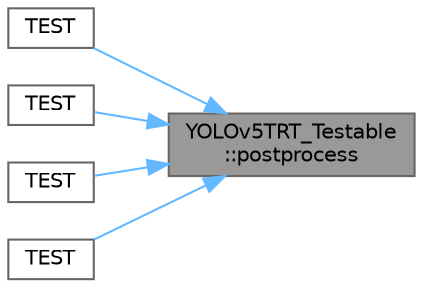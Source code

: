 digraph "YOLOv5TRT_Testable::postprocess"
{
 // LATEX_PDF_SIZE
  bgcolor="transparent";
  edge [fontname=Helvetica,fontsize=10,labelfontname=Helvetica,labelfontsize=10];
  node [fontname=Helvetica,fontsize=10,shape=box,height=0.2,width=0.4];
  rankdir="RL";
  Node1 [id="Node000001",label="YOLOv5TRT_Testable\l::postprocess",height=0.2,width=0.4,color="gray40", fillcolor="grey60", style="filled", fontcolor="black",tooltip="Pós-processa a saída do modelo, aplicando threshold de confiança e NMS."];
  Node1 -> Node2 [id="edge1_Node000001_Node000002",dir="back",color="steelblue1",style="solid",tooltip=" "];
  Node2 [id="Node000002",label="TEST",height=0.2,width=0.4,color="grey40", fillcolor="white", style="filled",URL="$test__YOLOv5TRT_8cpp.html#a3c40e6bfe8a390659ddde7df7e7bc773",tooltip=" "];
  Node1 -> Node3 [id="edge2_Node000001_Node000003",dir="back",color="steelblue1",style="solid",tooltip=" "];
  Node3 [id="Node000003",label="TEST",height=0.2,width=0.4,color="grey40", fillcolor="white", style="filled",URL="$test__YOLOv5TRT_8cpp.html#a9df63b19791bfe7acf86662e41f01c6e",tooltip=" "];
  Node1 -> Node4 [id="edge3_Node000001_Node000004",dir="back",color="steelblue1",style="solid",tooltip=" "];
  Node4 [id="Node000004",label="TEST",height=0.2,width=0.4,color="grey40", fillcolor="white", style="filled",URL="$test__YOLOv5TRT_8cpp.html#a0e7a88d5fdfb084dda304fe227b5655f",tooltip=" "];
  Node1 -> Node5 [id="edge4_Node000001_Node000005",dir="back",color="steelblue1",style="solid",tooltip=" "];
  Node5 [id="Node000005",label="TEST",height=0.2,width=0.4,color="grey40", fillcolor="white", style="filled",URL="$test__YOLOv5TRT_8cpp.html#a89278fc3f6b9ea2b88b84c5d28d2357b",tooltip=" "];
}
